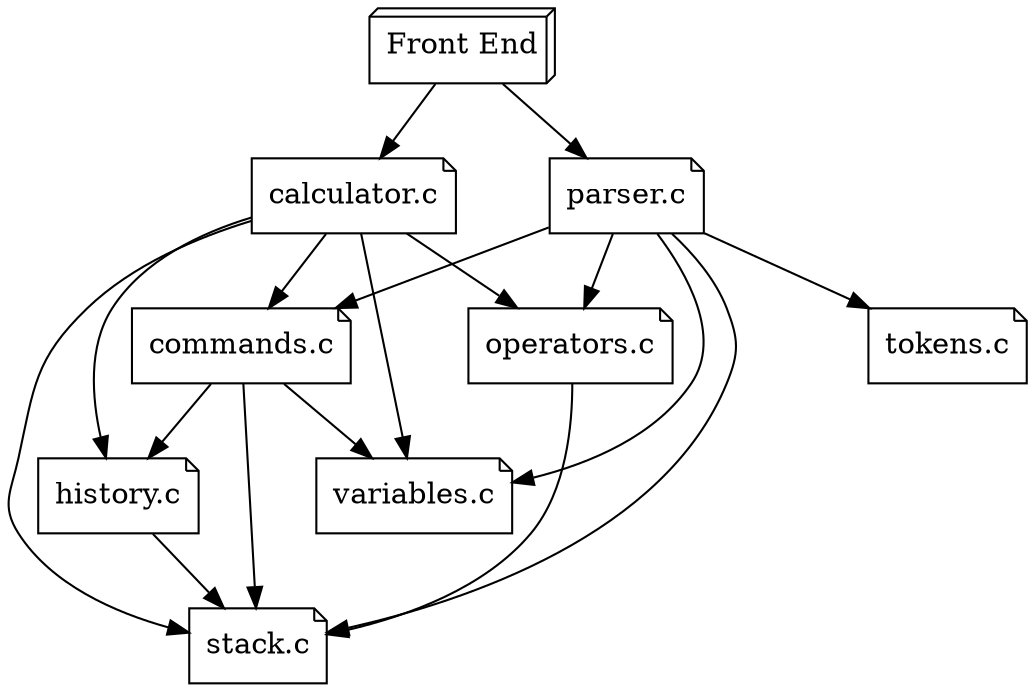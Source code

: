 digraph module_graph
{
	front      [label="Front End" shape="box3d"];
	calculator [label="calculator.c" shape="note"];
	history    [label="history.c" shape="note"];
	parser     [label="parser.c" shape="note"];
	tokens     [label="tokens.c" shape="note"];
	commands   [label="commands.c" shape="note"];
	operators  [label="operators.c" shape="note"];
	variables  [label="variables.c" shape="note"];
	stack      [label="stack.c" shape="note"];

	front -> calculator;
	front -> parser;

	calculator -> commands;
	calculator -> history;
	calculator -> operators;
	calculator -> stack;
	calculator -> variables;

	history -> stack;

	parser -> commands;
	parser -> operators;
	parser -> stack;
	parser -> tokens;
	parser -> variables;

	commands -> history;
	commands -> stack;
	commands -> variables;

	operators -> stack;
}
